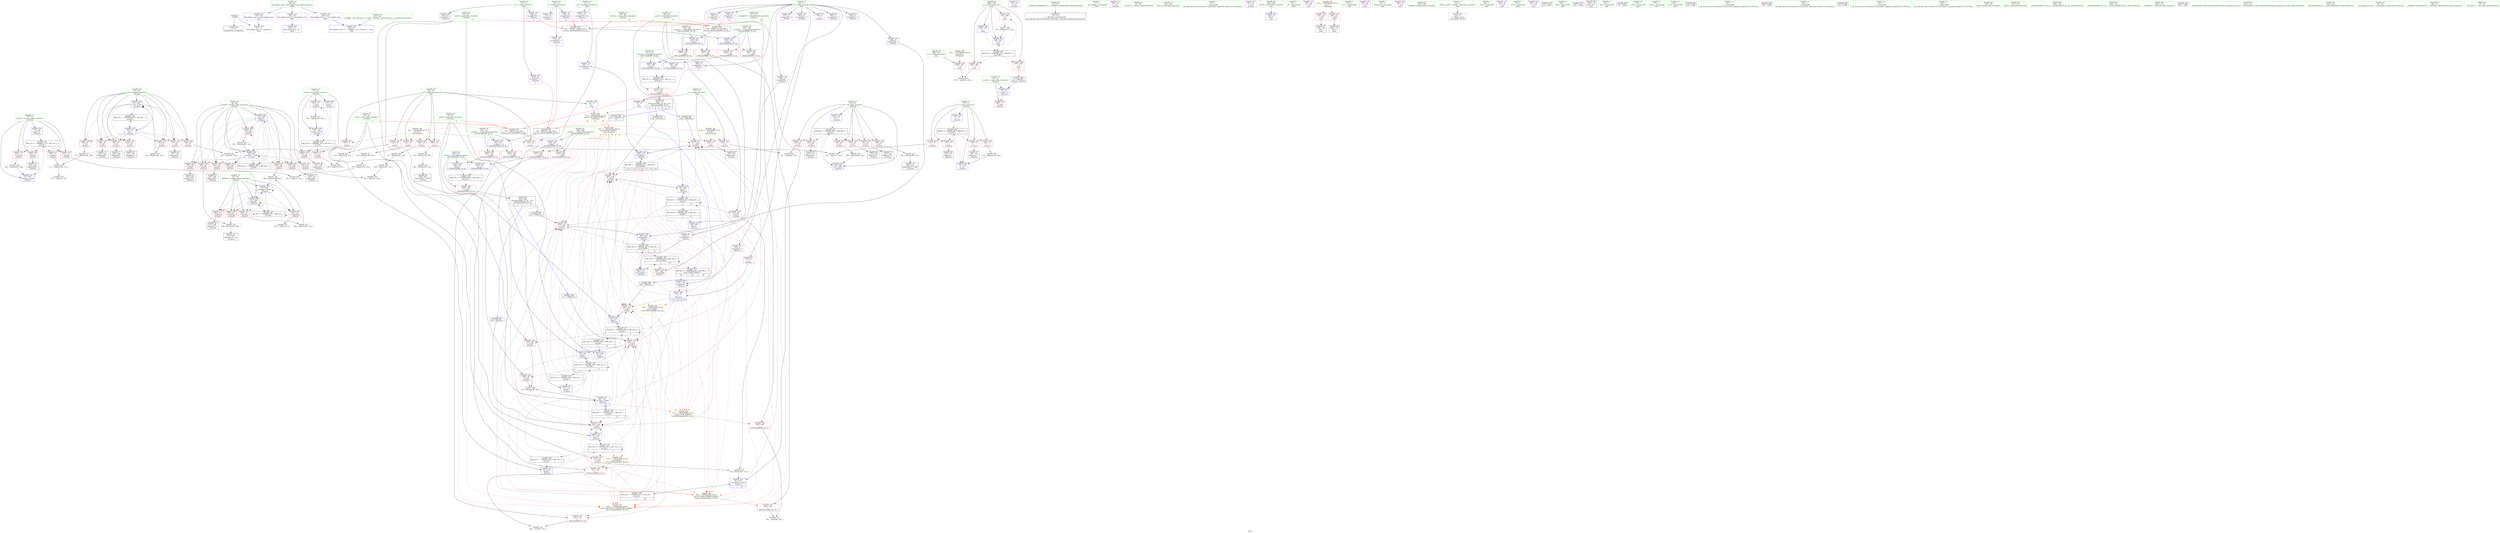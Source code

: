 digraph "SVFG" {
	label="SVFG";

	Node0x55db021cad20 [shape=record,color=grey,label="{NodeID: 0\nNullPtr}"];
	Node0x55db021cad20 -> Node0x55db021f1da0[style=solid];
	Node0x55db021cad20 -> Node0x55db021f41b0[style=solid];
	Node0x55db02216fc0 [shape=record,color=black,label="{NodeID: 360\nMR_8V_3 = PHI(MR_8V_4, MR_8V_2, )\npts\{74 \}\n}"];
	Node0x55db02216fc0 -> Node0x55db021f6770[style=dashed];
	Node0x55db02216fc0 -> Node0x55db021f6840[style=dashed];
	Node0x55db02216fc0 -> Node0x55db021f6910[style=dashed];
	Node0x55db02216fc0 -> Node0x55db021f69e0[style=dashed];
	Node0x55db02216fc0 -> Node0x55db021f4450[style=dashed];
	Node0x55db021f3a70 [shape=record,color=red,label="{NodeID: 194\n406\<--386\n\<--tc\nmain\n}"];
	Node0x55db021f3a70 -> Node0x55db02203a20[style=solid];
	Node0x55db021f0450 [shape=record,color=purple,label="{NodeID: 111\n101\<--23\n\<--.str\n_Z5solvei\n}"];
	Node0x55db021eeed0 [shape=record,color=green,label="{NodeID: 28\n54\<--60\n_ZNSt8ios_base4InitD1Ev\<--_ZNSt8ios_base4InitD1Ev_field_insensitive\n}"];
	Node0x55db021eeed0 -> Node0x55db021f1f70[style=solid];
	Node0x55db02201920 [shape=record,color=grey,label="{NodeID: 305\n303 = Binary(126, 302, )\n}"];
	Node0x55db02201920 -> Node0x55db02201c20[style=solid];
	Node0x55db021f5220 [shape=record,color=blue,label="{NodeID: 222\n91\<--214\nref.tmp39\<--sub40\n_Z5solvei\n|{|<s2>10}}"];
	Node0x55db021f5220 -> Node0x55db021f8b30[style=dashed];
	Node0x55db021f5220 -> Node0x55db02213390[style=dashed];
	Node0x55db021f5220:s2 -> Node0x55db021f98a0[style=dashed,color=red];
	Node0x55db021f6c50 [shape=record,color=red,label="{NodeID: 139\n143\<--75\n\<--mask\n_Z5solvei\n}"];
	Node0x55db021f6c50 -> Node0x55db02202520[style=solid];
	Node0x55db021f1760 [shape=record,color=green,label="{NodeID: 56\n355\<--356\n__b.addr\<--__b.addr_field_insensitive\n_ZSt3maxIiERKT_S2_S2_\n}"];
	Node0x55db021f1760 -> Node0x55db021f95c0[style=solid];
	Node0x55db021f1760 -> Node0x55db021f9690[style=solid];
	Node0x55db021f1760 -> Node0x55db021fddc0[style=solid];
	Node0x55db02204320 [shape=record,color=grey,label="{NodeID: 333\n166 = cmp(164, 165, )\n}"];
	Node0x55db021f8310 [shape=record,color=red,label="{NodeID: 167\n285\<--95\n\<--mask51\n_Z5solvei\n}"];
	Node0x55db021f8310 -> Node0x55db022035a0[style=solid];
	Node0x55db021f2f10 [shape=record,color=black,label="{NodeID: 84\n305\<--304\nidxprom95\<--sub94\n_Z5solvei\n}"];
	Node0x55db021ed0e0 [shape=record,color=green,label="{NodeID: 1\n7\<--1\n__dso_handle\<--dummyObj\nGlob }"];
	Node0x55db021f3b40 [shape=record,color=red,label="{NodeID: 195\n405\<--388\n\<--it\nmain\n}"];
	Node0x55db021f3b40 -> Node0x55db02203a20[style=solid];
	Node0x55db021f0520 [shape=record,color=purple,label="{NodeID: 112\n105\<--25\n\<--.str.1\n_Z5solvei\n}"];
	Node0x55db021eefd0 [shape=record,color=green,label="{NodeID: 29\n67\<--68\n_Z5solvei\<--_Z5solvei_field_insensitive\n}"];
	Node0x55db021f9cb0 [shape=record,color=yellow,style=double,label="{NodeID: 389\n2V_1 = ENCHI(MR_2V_0)\npts\{16 \}\nFun[_Z5solvei]}"];
	Node0x55db021f9cb0 -> Node0x55db021f5e80[style=dashed];
	Node0x55db021f9cb0 -> Node0x55db021f5f50[style=dashed];
	Node0x55db021f9cb0 -> Node0x55db021f6020[style=dashed];
	Node0x55db021f9cb0 -> Node0x55db021f60f0[style=dashed];
	Node0x55db021f9cb0 -> Node0x55db021f61c0[style=dashed];
	Node0x55db021f9cb0 -> Node0x55db021f6290[style=dashed];
	Node0x55db02201aa0 [shape=record,color=grey,label="{NodeID: 306\n210 = Binary(208, 209, )\n}"];
	Node0x55db02201aa0 -> Node0x55db021f5150[style=solid];
	Node0x55db021f52f0 [shape=record,color=blue,label="{NodeID: 223\n220\<--217\narrayidx43\<--\n_Z5solvei\n}"];
	Node0x55db021f52f0 -> Node0x55db02213890[style=dashed];
	Node0x55db021f6d20 [shape=record,color=red,label="{NodeID: 140\n151\<--77\n\<--mask13\n_Z5solvei\n}"];
	Node0x55db021f6d20 -> Node0x55db022044a0[style=solid];
	Node0x55db021f1830 [shape=record,color=green,label="{NodeID: 57\n381\<--382\nmain\<--main_field_insensitive\n}"];
	Node0x55db022044a0 [shape=record,color=grey,label="{NodeID: 334\n155 = cmp(151, 154, )\n}"];
	Node0x55db021f83e0 [shape=record,color=red,label="{NodeID: 168\n290\<--95\n\<--mask51\n_Z5solvei\n}"];
	Node0x55db021f83e0 -> Node0x55db02203720[style=solid];
	Node0x55db021f2fe0 [shape=record,color=black,label="{NodeID: 85\n323\<--346\n_ZSt3minIiERKT_S2_S2__ret\<--\n_ZSt3minIiERKT_S2_S2_\n|{<s0>6|<s1>7|<s2>12}}"];
	Node0x55db021f2fe0:s0 -> Node0x55db0223faf0[style=solid,color=blue];
	Node0x55db021f2fe0:s1 -> Node0x55db0223fcc0[style=solid,color=blue];
	Node0x55db021f2fe0:s2 -> Node0x55db02240080[style=solid,color=blue];
	Node0x55db021ed170 [shape=record,color=green,label="{NodeID: 2\n15\<--1\n\<--dummyObj\nCan only get source location for instruction, argument, global var or function.}"];
	Node0x55db021f3c10 [shape=record,color=red,label="{NodeID: 196\n409\<--388\n\<--it\nmain\n|{<s0>18}}"];
	Node0x55db021f3c10:s0 -> Node0x55db02240bf0[style=solid,color=red];
	Node0x55db021f05f0 [shape=record,color=purple,label="{NodeID: 113\n121\<--25\n\<--.str.1\n_Z5solvei\n}"];
	Node0x55db021ef0d0 [shape=record,color=green,label="{NodeID: 30\n71\<--72\ntc.addr\<--tc.addr_field_insensitive\n_Z5solvei\n}"];
	Node0x55db021ef0d0 -> Node0x55db021f66a0[style=solid];
	Node0x55db021ef0d0 -> Node0x55db021f42b0[style=solid];
	Node0x55db021f9dc0 [shape=record,color=yellow,style=double,label="{NodeID: 390\n4V_1 = ENCHI(MR_4V_0)\npts\{18 \}\nFun[_Z5solvei]}"];
	Node0x55db021f9dc0 -> Node0x55db021f6360[style=dashed];
	Node0x55db021f9dc0 -> Node0x55db021f6430[style=dashed];
	Node0x55db02201c20 [shape=record,color=grey,label="{NodeID: 307\n304 = Binary(303, 126, )\n}"];
	Node0x55db02201c20 -> Node0x55db021f2f10[style=solid];
	Node0x55db021f53c0 [shape=record,color=blue,label="{NodeID: 224\n77\<--224\nmask13\<--inc45\n_Z5solvei\n}"];
	Node0x55db021f53c0 -> Node0x55db02210c90[style=dashed];
	Node0x55db021f6df0 [shape=record,color=red,label="{NodeID: 141\n168\<--77\n\<--mask13\n_Z5solvei\n}"];
	Node0x55db021f6df0 -> Node0x55db022032a0[style=solid];
	Node0x55db021f1930 [shape=record,color=green,label="{NodeID: 58\n384\<--385\nretval\<--retval_field_insensitive\nmain\n}"];
	Node0x55db021f1930 -> Node0x55db021fe030[style=solid];
	Node0x55db02204620 [shape=record,color=grey,label="{NodeID: 335\n231 = cmp(229, 230, )\n}"];
	Node0x55db021f84b0 [shape=record,color=red,label="{NodeID: 169\n251\<--97\n\<--subMask\n_Z5solvei\n}"];
	Node0x55db021f84b0 -> Node0x55db02204020[style=solid];
	Node0x55db021f30b0 [shape=record,color=black,label="{NodeID: 86\n348\<--371\n_ZSt3maxIiERKT_S2_S2__ret\<--\n_ZSt3maxIiERKT_S2_S2_\n|{<s0>8|<s1>9|<s2>10|<s3>11}}"];
	Node0x55db021f30b0:s0 -> Node0x55db0223fe00[style=solid,color=blue];
	Node0x55db021f30b0:s1 -> Node0x55db0223f590[style=solid,color=blue];
	Node0x55db021f30b0:s2 -> Node0x55db0223f780[style=solid,color=blue];
	Node0x55db021f30b0:s3 -> Node0x55db0223ff40[style=solid,color=blue];
	Node0x55db021ed200 [shape=record,color=green,label="{NodeID: 3\n23\<--1\n.str\<--dummyObj\nGlob }"];
	Node0x55db021f3ce0 [shape=record,color=red,label="{NodeID: 197\n412\<--388\n\<--it\nmain\n}"];
	Node0x55db021f3ce0 -> Node0x55db02201da0[style=solid];
	Node0x55db021f06c0 [shape=record,color=purple,label="{NodeID: 114\n392\<--28\n\<--.str.2\nmain\n}"];
	Node0x55db021ef1a0 [shape=record,color=green,label="{NodeID: 31\n73\<--74\ni\<--i_field_insensitive\n_Z5solvei\n}"];
	Node0x55db021ef1a0 -> Node0x55db021f6770[style=solid];
	Node0x55db021ef1a0 -> Node0x55db021f6840[style=solid];
	Node0x55db021ef1a0 -> Node0x55db021f6910[style=solid];
	Node0x55db021ef1a0 -> Node0x55db021f69e0[style=solid];
	Node0x55db021ef1a0 -> Node0x55db021f4380[style=solid];
	Node0x55db021ef1a0 -> Node0x55db021f4450[style=solid];
	Node0x55db02201da0 [shape=record,color=grey,label="{NodeID: 308\n413 = Binary(412, 126, )\n}"];
	Node0x55db02201da0 -> Node0x55db021fe1d0[style=solid];
	Node0x55db021f5490 [shape=record,color=blue,label="{NodeID: 225\n93\<--126\ni47\<--\n_Z5solvei\n}"];
	Node0x55db021f5490 -> Node0x55db022188c0[style=dashed];
	Node0x55db021f6ec0 [shape=record,color=red,label="{NodeID: 142\n218\<--77\n\<--mask13\n_Z5solvei\n}"];
	Node0x55db021f6ec0 -> Node0x55db021f2620[style=solid];
	Node0x55db021f1a00 [shape=record,color=green,label="{NodeID: 59\n386\<--387\ntc\<--tc_field_insensitive\nmain\n}"];
	Node0x55db021f1a00 -> Node0x55db021f3a70[style=solid];
	Node0x55db022047a0 [shape=record,color=grey,label="{NodeID: 336\n134 = cmp(131, 133, )\n}"];
	Node0x55db021f8580 [shape=record,color=red,label="{NodeID: 170\n265\<--97\n\<--subMask\n_Z5solvei\n}"];
	Node0x55db021f8580 -> Node0x55db02202ca0[style=solid];
	Node0x55db021f3180 [shape=record,color=black,label="{NodeID: 87\n394\<--391\ncall\<--\nmain\n}"];
	Node0x55db021ed290 [shape=record,color=green,label="{NodeID: 4\n25\<--1\n.str.1\<--dummyObj\nGlob }"];
	Node0x55db021f3db0 [shape=record,color=blue,label="{NodeID: 198\n14\<--15\nn\<--\nGlob }"];
	Node0x55db021f3db0 -> Node0x55db0221c090[style=dashed];
	Node0x55db021f58f0 [shape=record,color=purple,label="{NodeID: 115\n393\<--30\n\<--.str.3\nmain\n}"];
	Node0x55db021ef270 [shape=record,color=green,label="{NodeID: 32\n75\<--76\nmask\<--mask_field_insensitive\n_Z5solvei\n}"];
	Node0x55db021ef270 -> Node0x55db021f6ab0[style=solid];
	Node0x55db021ef270 -> Node0x55db021f6b80[style=solid];
	Node0x55db021ef270 -> Node0x55db021f6c50[style=solid];
	Node0x55db021ef270 -> Node0x55db021f4520[style=solid];
	Node0x55db021ef270 -> Node0x55db021f46c0[style=solid];
	Node0x55db02201f20 [shape=record,color=grey,label="{NodeID: 309\n237 = Binary(126, 236, )\n}"];
	Node0x55db02201f20 -> Node0x55db022020a0[style=solid];
	Node0x55db021f5560 [shape=record,color=blue,label="{NodeID: 226\n95\<--126\nmask51\<--\n_Z5solvei\n}"];
	Node0x55db021f5560 -> Node0x55db021f7e30[style=dashed];
	Node0x55db021f5560 -> Node0x55db021f7f00[style=dashed];
	Node0x55db021f5560 -> Node0x55db021f7fd0[style=dashed];
	Node0x55db021f5560 -> Node0x55db021f80a0[style=dashed];
	Node0x55db021f5560 -> Node0x55db021f8170[style=dashed];
	Node0x55db021f5560 -> Node0x55db021f8240[style=dashed];
	Node0x55db021f5560 -> Node0x55db021f8310[style=dashed];
	Node0x55db021f5560 -> Node0x55db021f83e0[style=dashed];
	Node0x55db021f5560 -> Node0x55db021fd810[style=dashed];
	Node0x55db021f5560 -> Node0x55db02218dc0[style=dashed];
	Node0x55db021f6f90 [shape=record,color=red,label="{NodeID: 143\n223\<--77\n\<--mask13\n_Z5solvei\n}"];
	Node0x55db021f6f90 -> Node0x55db02202fa0[style=solid];
	Node0x55db021f1ad0 [shape=record,color=green,label="{NodeID: 60\n388\<--389\nit\<--it_field_insensitive\nmain\n}"];
	Node0x55db021f1ad0 -> Node0x55db021f3b40[style=solid];
	Node0x55db021f1ad0 -> Node0x55db021f3c10[style=solid];
	Node0x55db021f1ad0 -> Node0x55db021f3ce0[style=solid];
	Node0x55db021f1ad0 -> Node0x55db021fe100[style=solid];
	Node0x55db021f1ad0 -> Node0x55db021fe1d0[style=solid];
	Node0x55db02204920 [shape=record,color=grey,label="{NodeID: 337\n363 = cmp(360, 362, )\n}"];
	Node0x55db021f8650 [shape=record,color=red,label="{NodeID: 171\n269\<--97\n\<--subMask\n_Z5solvei\n}"];
	Node0x55db021f8650 -> Node0x55db021f2bd0[style=solid];
	Node0x55db021f3250 [shape=record,color=black,label="{NodeID: 88\n400\<--397\ncall1\<--\nmain\n}"];
	Node0x55db021edbd0 [shape=record,color=green,label="{NodeID: 5\n27\<--1\n_ZSt4cout\<--dummyObj\nGlob }"];
	Node0x55db022188c0 [shape=record,color=black,label="{NodeID: 365\nMR_28V_3 = PHI(MR_28V_4, MR_28V_2, )\npts\{94 \}\n}"];
	Node0x55db022188c0 -> Node0x55db021f7950[style=dashed];
	Node0x55db022188c0 -> Node0x55db021f7a20[style=dashed];
	Node0x55db022188c0 -> Node0x55db021f7af0[style=dashed];
	Node0x55db022188c0 -> Node0x55db021f7bc0[style=dashed];
	Node0x55db022188c0 -> Node0x55db021f7c90[style=dashed];
	Node0x55db022188c0 -> Node0x55db021f7d60[style=dashed];
	Node0x55db022188c0 -> Node0x55db021fd8e0[style=dashed];
	Node0x55db021f3eb0 [shape=record,color=blue,label="{NodeID: 199\n17\<--15\nk\<--\nGlob }"];
	Node0x55db021f3eb0 -> Node0x55db0221c090[style=dashed];
	Node0x55db021f5980 [shape=record,color=purple,label="{NodeID: 116\n398\<--33\n\<--.str.4\nmain\n}"];
	Node0x55db021ef340 [shape=record,color=green,label="{NodeID: 33\n77\<--78\nmask13\<--mask13_field_insensitive\n_Z5solvei\n}"];
	Node0x55db021ef340 -> Node0x55db021f6d20[style=solid];
	Node0x55db021ef340 -> Node0x55db021f6df0[style=solid];
	Node0x55db021ef340 -> Node0x55db021f6ec0[style=solid];
	Node0x55db021ef340 -> Node0x55db021f6f90[style=solid];
	Node0x55db021ef340 -> Node0x55db021f4860[style=solid];
	Node0x55db021ef340 -> Node0x55db021f53c0[style=solid];
	Node0x55db022020a0 [shape=record,color=grey,label="{NodeID: 310\n238 = Binary(237, 126, )\n}"];
	Node0x55db022020a0 -> Node0x55db02203d20[style=solid];
	Node0x55db021f5630 [shape=record,color=blue,label="{NodeID: 227\n246\<--141\narrayidx60\<--\n_Z5solvei\n}"];
	Node0x55db021f5630 -> Node0x55db02210290[style=dashed];
	Node0x55db021f7060 [shape=record,color=red,label="{NodeID: 144\n209\<--79\n\<--minX\n_Z5solvei\n}"];
	Node0x55db021f7060 -> Node0x55db02201aa0[style=solid];
	Node0x55db021f1ba0 [shape=record,color=green,label="{NodeID: 61\n395\<--396\nfreopen\<--freopen_field_insensitive\n}"];
	Node0x55db021f8720 [shape=record,color=red,label="{NodeID: 172\n283\<--97\n\<--subMask\n_Z5solvei\n}"];
	Node0x55db021f8720 -> Node0x55db02203120[style=solid];
	Node0x55db021f3320 [shape=record,color=purple,label="{NodeID: 89\n51\<--4\n\<--_ZStL8__ioinit\n__cxx_global_var_init\n}"];
	Node0x55db021edc60 [shape=record,color=green,label="{NodeID: 6\n28\<--1\n.str.2\<--dummyObj\nGlob }"];
	Node0x55db02218dc0 [shape=record,color=black,label="{NodeID: 366\nMR_30V_2 = PHI(MR_30V_4, MR_30V_1, )\npts\{96 \}\n}"];
	Node0x55db02218dc0 -> Node0x55db021f5560[style=dashed];
	Node0x55db021f3fb0 [shape=record,color=blue,label="{NodeID: 200\n425\<--41\nllvm.global_ctors_0\<--\nGlob }"];
	Node0x55db021f5a10 [shape=record,color=purple,label="{NodeID: 117\n399\<--35\n\<--.str.5\nmain\n}"];
	Node0x55db021ef410 [shape=record,color=green,label="{NodeID: 34\n79\<--80\nminX\<--minX_field_insensitive\n_Z5solvei\n|{|<s3>6}}"];
	Node0x55db021ef410 -> Node0x55db021f7060[style=solid];
	Node0x55db021ef410 -> Node0x55db021f4930[style=solid];
	Node0x55db021ef410 -> Node0x55db021f4d40[style=solid];
	Node0x55db021ef410:s3 -> Node0x55db02240290[style=solid,color=red];
	Node0x55db02202220 [shape=record,color=grey,label="{NodeID: 311\n153 = Binary(126, 152, )\n}"];
	Node0x55db02202220 -> Node0x55db02203420[style=solid];
	Node0x55db021f5700 [shape=record,color=blue,label="{NodeID: 228\n97\<--248\nsubMask\<--\n_Z5solvei\n}"];
	Node0x55db021f5700 -> Node0x55db021f84b0[style=dashed];
	Node0x55db021f5700 -> Node0x55db021f8580[style=dashed];
	Node0x55db021f5700 -> Node0x55db021f8650[style=dashed];
	Node0x55db021f5700 -> Node0x55db021f8720[style=dashed];
	Node0x55db021f5700 -> Node0x55db021f5700[style=dashed];
	Node0x55db021f5700 -> Node0x55db021fd780[style=dashed];
	Node0x55db021f5700 -> Node0x55db022192c0[style=dashed];
	Node0x55db021f7130 [shape=record,color=red,label="{NodeID: 145\n213\<--81\n\<--minY\n_Z5solvei\n}"];
	Node0x55db021f7130 -> Node0x55db02202e20[style=solid];
	Node0x55db021f1ca0 [shape=record,color=green,label="{NodeID: 62\n42\<--421\n_GLOBAL__sub_I_Nerevar_1_1.cpp\<--_GLOBAL__sub_I_Nerevar_1_1.cpp_field_insensitive\n}"];
	Node0x55db021f1ca0 -> Node0x55db021f40b0[style=solid];
	Node0x55db02210290 [shape=record,color=black,label="{NodeID: 339\nMR_34V_8 = PHI(MR_34V_9, MR_34V_7, )\npts\{110000 \}\n|{|<s4>11|<s5>12}}"];
	Node0x55db02210290 -> Node0x55db021f8c00[style=dashed];
	Node0x55db02210290 -> Node0x55db021f5630[style=dashed];
	Node0x55db02210290 -> Node0x55db021f57d0[style=dashed];
	Node0x55db02210290 -> Node0x55db022197c0[style=dashed];
	Node0x55db02210290:s4 -> Node0x55db021f9760[style=dashed,color=red];
	Node0x55db02210290:s5 -> Node0x55db0221abc0[style=dashed,color=red];
	Node0x55db021f87f0 [shape=record,color=red,label="{NodeID: 173\n180\<--177\n\<--call25\n_Z5solvei\n}"];
	Node0x55db021f87f0 -> Node0x55db021f4d40[style=solid];
	Node0x55db021f33f0 [shape=record,color=purple,label="{NodeID: 90\n138\<--8\n\<--d\n_Z5solvei\n}"];
	Node0x55db021edcf0 [shape=record,color=green,label="{NodeID: 7\n30\<--1\n.str.3\<--dummyObj\nGlob }"];
	Node0x55db022192c0 [shape=record,color=black,label="{NodeID: 367\nMR_32V_2 = PHI(MR_32V_3, MR_32V_1, )\npts\{98 \}\n}"];
	Node0x55db022192c0 -> Node0x55db021f5700[style=dashed];
	Node0x55db022192c0 -> Node0x55db022192c0[style=dashed];
	Node0x55db021f40b0 [shape=record,color=blue,label="{NodeID: 201\n426\<--42\nllvm.global_ctors_1\<--_GLOBAL__sub_I_Nerevar_1_1.cpp\nGlob }"];
	Node0x55db021f5ae0 [shape=record,color=purple,label="{NodeID: 118\n401\<--38\n\<--.str.6\nmain\n}"];
	Node0x55db021ef4e0 [shape=record,color=green,label="{NodeID: 35\n81\<--82\nminY\<--minY_field_insensitive\n_Z5solvei\n|{|<s3>7}}"];
	Node0x55db021ef4e0 -> Node0x55db021f7130[style=solid];
	Node0x55db021ef4e0 -> Node0x55db021f4a00[style=solid];
	Node0x55db021ef4e0 -> Node0x55db021f4e10[style=solid];
	Node0x55db021ef4e0:s3 -> Node0x55db02240290[style=solid,color=red];
	Node0x55db01e39de0 [shape=record,color=black,label="{NodeID: 478\n102 = PHI()\n}"];
	Node0x55db022023a0 [shape=record,color=grey,label="{NodeID: 312\n205 = Binary(204, 126, )\n}"];
	Node0x55db022023a0 -> Node0x55db021f5080[style=solid];
	Node0x55db021f57d0 [shape=record,color=blue,label="{NodeID: 229\n280\<--274\narrayidx80\<--\n_Z5solvei\n}"];
	Node0x55db021f57d0 -> Node0x55db02210290[style=dashed];
	Node0x55db021f7200 [shape=record,color=red,label="{NodeID: 146\n208\<--83\n\<--maxX\n_Z5solvei\n}"];
	Node0x55db021f7200 -> Node0x55db02201aa0[style=solid];
	Node0x55db021f1da0 [shape=record,color=black,label="{NodeID: 63\n2\<--3\ndummyVal\<--dummyVal\n}"];
	Node0x55db02210790 [shape=record,color=black,label="{NodeID: 340\nMR_40V_3 = PHI(MR_40V_4, MR_40V_2, )\npts\{327 \}\n}"];
	Node0x55db02210790 -> Node0x55db021f8da0[style=dashed];
	Node0x55db021f88c0 [shape=record,color=red,label="{NodeID: 174\n186\<--185\n\<--call28\n_Z5solvei\n}"];
	Node0x55db021f88c0 -> Node0x55db021f4e10[style=solid];
	Node0x55db021f34c0 [shape=record,color=purple,label="{NodeID: 91\n139\<--8\narrayidx9\<--d\n_Z5solvei\n}"];
	Node0x55db021f34c0 -> Node0x55db021f45f0[style=solid];
	Node0x55db021edd80 [shape=record,color=green,label="{NodeID: 8\n32\<--1\nstdin\<--dummyObj\nGlob }"];
	Node0x55db022197c0 [shape=record,color=black,label="{NodeID: 368\nMR_34V_5 = PHI(MR_34V_6, MR_34V_4, )\npts\{110000 \}\n|{|<s3>18}}"];
	Node0x55db022197c0 -> Node0x55db021f8cd0[style=dashed];
	Node0x55db022197c0 -> Node0x55db021f5630[style=dashed];
	Node0x55db022197c0 -> Node0x55db022197c0[style=dashed];
	Node0x55db022197c0:s3 -> Node0x55db02215190[style=dashed,color=blue];
	Node0x55db021f41b0 [shape=record,color=blue, style = dotted,label="{NodeID: 202\n427\<--3\nllvm.global_ctors_2\<--dummyVal\nGlob }"];
	Node0x55db021f5bb0 [shape=record,color=purple,label="{NodeID: 119\n425\<--40\nllvm.global_ctors_0\<--llvm.global_ctors\nGlob }"];
	Node0x55db021f5bb0 -> Node0x55db021f3fb0[style=solid];
	Node0x55db021ef5b0 [shape=record,color=green,label="{NodeID: 36\n83\<--84\nmaxX\<--maxX_field_insensitive\n_Z5solvei\n|{|<s3>8}}"];
	Node0x55db021ef5b0 -> Node0x55db021f7200[style=solid];
	Node0x55db021ef5b0 -> Node0x55db021f4ad0[style=solid];
	Node0x55db021ef5b0 -> Node0x55db021f4ee0[style=solid];
	Node0x55db021ef5b0:s3 -> Node0x55db02240760[style=solid,color=red];
	Node0x55db0223f390 [shape=record,color=black,label="{NodeID: 479\n106 = PHI()\n}"];
	Node0x55db02202520 [shape=record,color=grey,label="{NodeID: 313\n144 = Binary(143, 126, )\n}"];
	Node0x55db02202520 -> Node0x55db021f46c0[style=solid];
	Node0x55db021fd780 [shape=record,color=blue,label="{NodeID: 230\n97\<--286\nsubMask\<--and83\n_Z5solvei\n}"];
	Node0x55db021fd780 -> Node0x55db021f84b0[style=dashed];
	Node0x55db021fd780 -> Node0x55db021f8580[style=dashed];
	Node0x55db021fd780 -> Node0x55db021f8650[style=dashed];
	Node0x55db021fd780 -> Node0x55db021f8720[style=dashed];
	Node0x55db021fd780 -> Node0x55db021f5700[style=dashed];
	Node0x55db021fd780 -> Node0x55db021fd780[style=dashed];
	Node0x55db021fd780 -> Node0x55db022192c0[style=dashed];
	Node0x55db021f72d0 [shape=record,color=red,label="{NodeID: 147\n212\<--85\n\<--maxY\n_Z5solvei\n}"];
	Node0x55db021f72d0 -> Node0x55db02202e20[style=solid];
	Node0x55db021f1ea0 [shape=record,color=black,label="{NodeID: 64\n383\<--15\nmain_ret\<--\nmain\n}"];
	Node0x55db02210c90 [shape=record,color=black,label="{NodeID: 341\nMR_12V_3 = PHI(MR_12V_4, MR_12V_2, )\npts\{78 \}\n}"];
	Node0x55db02210c90 -> Node0x55db021f6d20[style=dashed];
	Node0x55db02210c90 -> Node0x55db021f6df0[style=dashed];
	Node0x55db02210c90 -> Node0x55db021f6ec0[style=dashed];
	Node0x55db02210c90 -> Node0x55db021f6f90[style=dashed];
	Node0x55db02210c90 -> Node0x55db021f53c0[style=dashed];
	Node0x55db021f8990 [shape=record,color=red,label="{NodeID: 175\n194\<--191\n\<--call31\n_Z5solvei\n}"];
	Node0x55db021f8990 -> Node0x55db021f4ee0[style=solid];
	Node0x55db021f3590 [shape=record,color=purple,label="{NodeID: 92\n147\<--8\n\<--d\n_Z5solvei\n}"];
	Node0x55db021f3590 -> Node0x55db021f4790[style=solid];
	Node0x55db021ede10 [shape=record,color=green,label="{NodeID: 9\n33\<--1\n.str.4\<--dummyObj\nGlob }"];
	Node0x55db02219cc0 [shape=record,color=black,label="{NodeID: 369\nMR_51V_3 = PHI(MR_51V_4, MR_51V_2, )\npts\{352 \}\n}"];
	Node0x55db02219cc0 -> Node0x55db021f9350[style=dashed];
	Node0x55db021f42b0 [shape=record,color=blue,label="{NodeID: 203\n71\<--70\ntc.addr\<--tc\n_Z5solvei\n}"];
	Node0x55db021f42b0 -> Node0x55db021f66a0[style=dashed];
	Node0x55db021f5c80 [shape=record,color=purple,label="{NodeID: 120\n426\<--40\nllvm.global_ctors_1\<--llvm.global_ctors\nGlob }"];
	Node0x55db021f5c80 -> Node0x55db021f40b0[style=solid];
	Node0x55db021ef680 [shape=record,color=green,label="{NodeID: 37\n85\<--86\nmaxY\<--maxY_field_insensitive\n_Z5solvei\n|{|<s3>9}}"];
	Node0x55db021ef680 -> Node0x55db021f72d0[style=solid];
	Node0x55db021ef680 -> Node0x55db021f4ba0[style=solid];
	Node0x55db021ef680 -> Node0x55db021f4fb0[style=solid];
	Node0x55db021ef680:s3 -> Node0x55db02240760[style=solid,color=red];
	Node0x55db0223f490 [shape=record,color=black,label="{NodeID: 480\n52 = PHI()\n}"];
	Node0x55db022026a0 [shape=record,color=grey,label="{NodeID: 314\n133 = Binary(126, 132, )\n}"];
	Node0x55db022026a0 -> Node0x55db022047a0[style=solid];
	Node0x55db021fd810 [shape=record,color=blue,label="{NodeID: 231\n95\<--291\nmask51\<--inc86\n_Z5solvei\n}"];
	Node0x55db021fd810 -> Node0x55db021f7e30[style=dashed];
	Node0x55db021fd810 -> Node0x55db021f7f00[style=dashed];
	Node0x55db021fd810 -> Node0x55db021f7fd0[style=dashed];
	Node0x55db021fd810 -> Node0x55db021f80a0[style=dashed];
	Node0x55db021fd810 -> Node0x55db021f8170[style=dashed];
	Node0x55db021fd810 -> Node0x55db021f8240[style=dashed];
	Node0x55db021fd810 -> Node0x55db021f8310[style=dashed];
	Node0x55db021fd810 -> Node0x55db021f83e0[style=dashed];
	Node0x55db021fd810 -> Node0x55db021fd810[style=dashed];
	Node0x55db021fd810 -> Node0x55db02218dc0[style=dashed];
	Node0x55db021f73a0 [shape=record,color=red,label="{NodeID: 148\n164\<--87\n\<--i18\n_Z5solvei\n}"];
	Node0x55db021f73a0 -> Node0x55db02204320[style=solid];
	Node0x55db021f1f70 [shape=record,color=black,label="{NodeID: 65\n53\<--54\n\<--_ZNSt8ios_base4InitD1Ev\nCan only get source location for instruction, argument, global var or function.}"];
	Node0x55db02211190 [shape=record,color=black,label="{NodeID: 342\nMR_14V_2 = PHI(MR_14V_4, MR_14V_1, )\npts\{80 \}\n}"];
	Node0x55db02211190 -> Node0x55db021f8c00[style=dashed];
	Node0x55db02211190 -> Node0x55db021f4930[style=dashed];
	Node0x55db021f8a60 [shape=record,color=red,label="{NodeID: 176\n200\<--199\n\<--call34\n_Z5solvei\n}"];
	Node0x55db021f8a60 -> Node0x55db021f4fb0[style=solid];
	Node0x55db021f3660 [shape=record,color=purple,label="{NodeID: 93\n243\<--8\narrayidx58\<--d\n_Z5solvei\n}"];
	Node0x55db021edea0 [shape=record,color=green,label="{NodeID: 10\n35\<--1\n.str.5\<--dummyObj\nGlob }"];
	Node0x55db0221a1c0 [shape=record,color=black,label="{NodeID: 370\nMR_10V_3 = PHI(MR_10V_4, MR_10V_2, )\npts\{76 \}\n}"];
	Node0x55db0221a1c0 -> Node0x55db021f6ab0[style=dashed];
	Node0x55db0221a1c0 -> Node0x55db021f6b80[style=dashed];
	Node0x55db0221a1c0 -> Node0x55db021f6c50[style=dashed];
	Node0x55db0221a1c0 -> Node0x55db021f46c0[style=dashed];
	Node0x55db021f4380 [shape=record,color=blue,label="{NodeID: 204\n73\<--15\ni\<--\n_Z5solvei\n}"];
	Node0x55db021f4380 -> Node0x55db02216fc0[style=dashed];
	Node0x55db021f5d80 [shape=record,color=purple,label="{NodeID: 121\n427\<--40\nllvm.global_ctors_2\<--llvm.global_ctors\nGlob }"];
	Node0x55db021f5d80 -> Node0x55db021f41b0[style=solid];
	Node0x55db021ef750 [shape=record,color=green,label="{NodeID: 38\n87\<--88\ni18\<--i18_field_insensitive\n_Z5solvei\n}"];
	Node0x55db021ef750 -> Node0x55db021f73a0[style=solid];
	Node0x55db021ef750 -> Node0x55db021f7470[style=solid];
	Node0x55db021ef750 -> Node0x55db021f7540[style=solid];
	Node0x55db021ef750 -> Node0x55db021f7610[style=solid];
	Node0x55db021ef750 -> Node0x55db021f76e0[style=solid];
	Node0x55db021ef750 -> Node0x55db021f77b0[style=solid];
	Node0x55db021ef750 -> Node0x55db021f7880[style=solid];
	Node0x55db021ef750 -> Node0x55db021f4c70[style=solid];
	Node0x55db021ef750 -> Node0x55db021f5080[style=solid];
	Node0x55db0223f590 [shape=record,color=black,label="{NodeID: 481\n199 = PHI(348, )\n}"];
	Node0x55db0223f590 -> Node0x55db021f8a60[style=solid];
	Node0x55db02202820 [shape=record,color=grey,label="{NodeID: 315\n261 = Binary(260, 126, )\n}"];
	Node0x55db02202820 -> Node0x55db021f2a30[style=solid];
	Node0x55db021fd8e0 [shape=record,color=blue,label="{NodeID: 232\n93\<--296\ni47\<--inc89\n_Z5solvei\n}"];
	Node0x55db021fd8e0 -> Node0x55db022188c0[style=dashed];
	Node0x55db021f7470 [shape=record,color=red,label="{NodeID: 149\n169\<--87\n\<--i18\n_Z5solvei\n}"];
	Node0x55db021f7470 -> Node0x55db02202b20[style=solid];
	Node0x55db021f2070 [shape=record,color=black,label="{NodeID: 66\n116\<--115\nidxprom\<--\n_Z5solvei\n}"];
	Node0x55db02211690 [shape=record,color=black,label="{NodeID: 343\nMR_16V_2 = PHI(MR_16V_4, MR_16V_1, )\npts\{82 \}\n}"];
	Node0x55db02211690 -> Node0x55db021f8c00[style=dashed];
	Node0x55db02211690 -> Node0x55db021f4a00[style=dashed];
	Node0x55db021f8b30 [shape=record,color=red,label="{NodeID: 177\n217\<--216\n\<--call41\n_Z5solvei\n}"];
	Node0x55db021f8b30 -> Node0x55db021f52f0[style=solid];
	Node0x55db021f3730 [shape=record,color=purple,label="{NodeID: 94\n246\<--8\narrayidx60\<--d\n_Z5solvei\n}"];
	Node0x55db021f3730 -> Node0x55db021f5630[style=solid];
	Node0x55db021edf30 [shape=record,color=green,label="{NodeID: 11\n37\<--1\nstdout\<--dummyObj\nGlob }"];
	Node0x55db021f4450 [shape=record,color=blue,label="{NodeID: 205\n73\<--125\ni\<--inc\n_Z5solvei\n}"];
	Node0x55db021f4450 -> Node0x55db02216fc0[style=dashed];
	Node0x55db021f5e80 [shape=record,color=red,label="{NodeID: 122\n112\<--14\n\<--n\n_Z5solvei\n}"];
	Node0x55db021f5e80 -> Node0x55db02203ba0[style=solid];
	Node0x55db021ef820 [shape=record,color=green,label="{NodeID: 39\n89\<--90\nref.tmp\<--ref.tmp_field_insensitive\n_Z5solvei\n|{|<s1>10}}"];
	Node0x55db021ef820 -> Node0x55db021f5150[style=solid];
	Node0x55db021ef820:s1 -> Node0x55db02240760[style=solid,color=red];
	Node0x55db0223f780 [shape=record,color=black,label="{NodeID: 482\n216 = PHI(348, )\n}"];
	Node0x55db0223f780 -> Node0x55db021f8b30[style=solid];
	Node0x55db022029a0 [shape=record,color=grey,label="{NodeID: 316\n125 = Binary(124, 126, )\n}"];
	Node0x55db022029a0 -> Node0x55db021f4450[style=solid];
	Node0x55db021fd9b0 [shape=record,color=blue,label="{NodeID: 233\n328\<--324\n__a.addr\<--__a\n_ZSt3minIiERKT_S2_S2_\n}"];
	Node0x55db021fd9b0 -> Node0x55db021f8e70[style=dashed];
	Node0x55db021fd9b0 -> Node0x55db021f8f40[style=dashed];
	Node0x55db021f7540 [shape=record,color=red,label="{NodeID: 150\n174\<--87\n\<--i18\n_Z5solvei\n}"];
	Node0x55db021f7540 -> Node0x55db021f22e0[style=solid];
	Node0x55db021f2140 [shape=record,color=black,label="{NodeID: 67\n119\<--118\nidxprom2\<--\n_Z5solvei\n}"];
	Node0x55db02211b90 [shape=record,color=black,label="{NodeID: 344\nMR_18V_2 = PHI(MR_18V_4, MR_18V_1, )\npts\{84 \}\n|{|<s2>12}}"];
	Node0x55db02211b90 -> Node0x55db021f8c00[style=dashed];
	Node0x55db02211b90 -> Node0x55db021f4ad0[style=dashed];
	Node0x55db02211b90:s2 -> Node0x55db0221b7c0[style=dashed,color=red];
	Node0x55db021f8c00 [shape=record,color=red,label="{NodeID: 178\n274\<--273\n\<--call76\n_Z5solvei\n}"];
	Node0x55db021f8c00 -> Node0x55db021f57d0[style=solid];
	Node0x55db021f3800 [shape=record,color=purple,label="{NodeID: 95\n256\<--8\narrayidx65\<--d\n_Z5solvei\n}"];
	Node0x55db021edfc0 [shape=record,color=green,label="{NodeID: 12\n38\<--1\n.str.6\<--dummyObj\nGlob }"];
	Node0x55db0221abc0 [shape=record,color=yellow,style=double,label="{NodeID: 372\n34V_1 = ENCHI(MR_34V_0)\npts\{110000 \}\nFun[_ZSt3minIiERKT_S2_S2_]}"];
	Node0x55db0221abc0 -> Node0x55db021f91b0[style=dashed];
	Node0x55db0221abc0 -> Node0x55db021f9280[style=dashed];
	Node0x55db021f4520 [shape=record,color=blue,label="{NodeID: 206\n75\<--15\nmask\<--\n_Z5solvei\n}"];
	Node0x55db021f4520 -> Node0x55db0221a1c0[style=dashed];
	Node0x55db021f5f50 [shape=record,color=red,label="{NodeID: 123\n132\<--14\n\<--n\n_Z5solvei\n}"];
	Node0x55db021f5f50 -> Node0x55db022026a0[style=solid];
	Node0x55db021ef8f0 [shape=record,color=green,label="{NodeID: 40\n91\<--92\nref.tmp39\<--ref.tmp39_field_insensitive\n_Z5solvei\n|{|<s1>10}}"];
	Node0x55db021ef8f0 -> Node0x55db021f5220[style=solid];
	Node0x55db021ef8f0:s1 -> Node0x55db022409f0[style=solid,color=red];
	Node0x55db0223f880 [shape=record,color=black,label="{NodeID: 483\n122 = PHI()\n}"];
	Node0x55db02202b20 [shape=record,color=grey,label="{NodeID: 317\n170 = Binary(126, 169, )\n}"];
	Node0x55db02202b20 -> Node0x55db022032a0[style=solid];
	Node0x55db021fda80 [shape=record,color=blue,label="{NodeID: 234\n330\<--325\n__b.addr\<--__b\n_ZSt3minIiERKT_S2_S2_\n}"];
	Node0x55db021fda80 -> Node0x55db021f9010[style=dashed];
	Node0x55db021fda80 -> Node0x55db021f90e0[style=dashed];
	Node0x55db021f7610 [shape=record,color=red,label="{NodeID: 151\n182\<--87\n\<--i18\n_Z5solvei\n}"];
	Node0x55db021f7610 -> Node0x55db021f23b0[style=solid];
	Node0x55db021f2210 [shape=record,color=black,label="{NodeID: 68\n137\<--136\nidxprom8\<--\n_Z5solvei\n}"];
	Node0x55db022128a0 [shape=record,color=black,label="{NodeID: 345\nMR_20V_2 = PHI(MR_20V_4, MR_20V_1, )\npts\{86 \}\n|{|<s2>12}}"];
	Node0x55db022128a0 -> Node0x55db021f8c00[style=dashed];
	Node0x55db022128a0 -> Node0x55db021f4ba0[style=dashed];
	Node0x55db022128a0:s2 -> Node0x55db0221b7c0[style=dashed,color=red];
	Node0x55db021f8cd0 [shape=record,color=red,label="{NodeID: 179\n307\<--306\n\<--arrayidx96\n_Z5solvei\n}"];
	Node0x55db021f0840 [shape=record,color=purple,label="{NodeID: 96\n259\<--8\narrayidx67\<--d\n_Z5solvei\n|{<s0>12}}"];
	Node0x55db021f0840:s0 -> Node0x55db02240290[style=solid,color=red];
	Node0x55db021ee050 [shape=record,color=green,label="{NodeID: 13\n41\<--1\n\<--dummyObj\nCan only get source location for instruction, argument, global var or function.}"];
	Node0x55db0221b6e0 [shape=record,color=yellow,style=double,label="{NodeID: 373\n47V_1 = ENCHI(MR_47V_0)\npts\{80 82 \}\nFun[_ZSt3minIiERKT_S2_S2_]}"];
	Node0x55db0221b6e0 -> Node0x55db021f9280[style=dashed];
	Node0x55db021f45f0 [shape=record,color=blue,label="{NodeID: 207\n139\<--141\narrayidx9\<--\n_Z5solvei\n}"];
	Node0x55db021f45f0 -> Node0x55db021f45f0[style=dashed];
	Node0x55db021f45f0 -> Node0x55db021f4790[style=dashed];
	Node0x55db021f6020 [shape=record,color=red,label="{NodeID: 124\n152\<--14\n\<--n\n_Z5solvei\n}"];
	Node0x55db021f6020 -> Node0x55db02202220[style=solid];
	Node0x55db021ef9c0 [shape=record,color=green,label="{NodeID: 41\n93\<--94\ni47\<--i47_field_insensitive\n_Z5solvei\n}"];
	Node0x55db021ef9c0 -> Node0x55db021f7950[style=solid];
	Node0x55db021ef9c0 -> Node0x55db021f7a20[style=solid];
	Node0x55db021ef9c0 -> Node0x55db021f7af0[style=solid];
	Node0x55db021ef9c0 -> Node0x55db021f7bc0[style=solid];
	Node0x55db021ef9c0 -> Node0x55db021f7c90[style=solid];
	Node0x55db021ef9c0 -> Node0x55db021f7d60[style=solid];
	Node0x55db021ef9c0 -> Node0x55db021f5490[style=solid];
	Node0x55db021ef9c0 -> Node0x55db021fd8e0[style=solid];
	Node0x55db0223f950 [shape=record,color=black,label="{NodeID: 484\n308 = PHI()\n}"];
	Node0x55db02202ca0 [shape=record,color=grey,label="{NodeID: 318\n266 = Binary(264, 265, )\n}"];
	Node0x55db02202ca0 -> Node0x55db021f2b00[style=solid];
	Node0x55db021fdb50 [shape=record,color=blue,label="{NodeID: 235\n326\<--340\nretval\<--\n_ZSt3minIiERKT_S2_S2_\n}"];
	Node0x55db021fdb50 -> Node0x55db02210790[style=dashed];
	Node0x55db021f76e0 [shape=record,color=red,label="{NodeID: 152\n188\<--87\n\<--i18\n_Z5solvei\n}"];
	Node0x55db021f76e0 -> Node0x55db021f2480[style=solid];
	Node0x55db021f22e0 [shape=record,color=black,label="{NodeID: 69\n175\<--174\nidxprom23\<--\n_Z5solvei\n}"];
	Node0x55db02212990 [shape=record,color=black,label="{NodeID: 346\nMR_22V_2 = PHI(MR_22V_4, MR_22V_1, )\npts\{88 \}\n}"];
	Node0x55db02212990 -> Node0x55db021f4c70[style=dashed];
	Node0x55db021f8da0 [shape=record,color=red,label="{NodeID: 180\n346\<--326\n\<--retval\n_ZSt3minIiERKT_S2_S2_\n}"];
	Node0x55db021f8da0 -> Node0x55db021f2fe0[style=solid];
	Node0x55db021f0910 [shape=record,color=purple,label="{NodeID: 97\n263\<--8\narrayidx70\<--d\n_Z5solvei\n}"];
	Node0x55db021ee110 [shape=record,color=green,label="{NodeID: 14\n126\<--1\n\<--dummyObj\nCan only get source location for instruction, argument, global var or function.}"];
	Node0x55db0221b7c0 [shape=record,color=yellow,style=double,label="{NodeID: 374\n49V_1 = ENCHI(MR_49V_0)\npts\{84 86 90 92 130000 200000 220000 \}\nFun[_ZSt3minIiERKT_S2_S2_]}"];
	Node0x55db0221b7c0 -> Node0x55db021f91b0[style=dashed];
	Node0x55db021f46c0 [shape=record,color=blue,label="{NodeID: 208\n75\<--144\nmask\<--inc11\n_Z5solvei\n}"];
	Node0x55db021f46c0 -> Node0x55db0221a1c0[style=dashed];
	Node0x55db021f60f0 [shape=record,color=red,label="{NodeID: 125\n165\<--14\n\<--n\n_Z5solvei\n}"];
	Node0x55db021f60f0 -> Node0x55db02204320[style=solid];
	Node0x55db021efa90 [shape=record,color=green,label="{NodeID: 42\n95\<--96\nmask51\<--mask51_field_insensitive\n_Z5solvei\n}"];
	Node0x55db021efa90 -> Node0x55db021f7e30[style=solid];
	Node0x55db021efa90 -> Node0x55db021f7f00[style=solid];
	Node0x55db021efa90 -> Node0x55db021f7fd0[style=solid];
	Node0x55db021efa90 -> Node0x55db021f80a0[style=solid];
	Node0x55db021efa90 -> Node0x55db021f8170[style=solid];
	Node0x55db021efa90 -> Node0x55db021f8240[style=solid];
	Node0x55db021efa90 -> Node0x55db021f8310[style=solid];
	Node0x55db021efa90 -> Node0x55db021f83e0[style=solid];
	Node0x55db021efa90 -> Node0x55db021f5560[style=solid];
	Node0x55db021efa90 -> Node0x55db021fd810[style=solid];
	Node0x55db0223fa20 [shape=record,color=black,label="{NodeID: 485\n311 = PHI()\n}"];
	Node0x55db02202e20 [shape=record,color=grey,label="{NodeID: 319\n214 = Binary(212, 213, )\n}"];
	Node0x55db02202e20 -> Node0x55db021f5220[style=solid];
	Node0x55db021fdc20 [shape=record,color=blue,label="{NodeID: 236\n326\<--343\nretval\<--\n_ZSt3minIiERKT_S2_S2_\n}"];
	Node0x55db021fdc20 -> Node0x55db02210790[style=dashed];
	Node0x55db021f77b0 [shape=record,color=red,label="{NodeID: 153\n196\<--87\n\<--i18\n_Z5solvei\n}"];
	Node0x55db021f77b0 -> Node0x55db021f2550[style=solid];
	Node0x55db021f23b0 [shape=record,color=black,label="{NodeID: 70\n183\<--182\nidxprom26\<--\n_Z5solvei\n}"];
	Node0x55db02212e90 [shape=record,color=black,label="{NodeID: 347\nMR_24V_2 = PHI(MR_24V_3, MR_24V_1, )\npts\{90 \}\n|{|<s6>12}}"];
	Node0x55db02212e90 -> Node0x55db021f87f0[style=dashed];
	Node0x55db02212e90 -> Node0x55db021f88c0[style=dashed];
	Node0x55db02212e90 -> Node0x55db021f8990[style=dashed];
	Node0x55db02212e90 -> Node0x55db021f8a60[style=dashed];
	Node0x55db02212e90 -> Node0x55db021f8c00[style=dashed];
	Node0x55db02212e90 -> Node0x55db021f5150[style=dashed];
	Node0x55db02212e90:s6 -> Node0x55db0221b7c0[style=dashed,color=red];
	Node0x55db021f8e70 [shape=record,color=red,label="{NodeID: 181\n336\<--328\n\<--__a.addr\n_ZSt3minIiERKT_S2_S2_\n}"];
	Node0x55db021f8e70 -> Node0x55db021f9280[style=solid];
	Node0x55db021f09e0 [shape=record,color=purple,label="{NodeID: 98\n268\<--8\narrayidx72\<--d\n_Z5solvei\n|{<s0>11}}"];
	Node0x55db021f09e0:s0 -> Node0x55db02240760[style=solid,color=red];
	Node0x55db021ee1d0 [shape=record,color=green,label="{NodeID: 15\n141\<--1\n\<--dummyObj\nCan only get source location for instruction, argument, global var or function.}"];
	Node0x55db021f4790 [shape=record,color=blue,label="{NodeID: 209\n147\<--15\n\<--\n_Z5solvei\n|{|<s6>6|<s7>7|<s8>8|<s9>9|<s10>10}}"];
	Node0x55db021f4790 -> Node0x55db021f87f0[style=dashed];
	Node0x55db021f4790 -> Node0x55db021f88c0[style=dashed];
	Node0x55db021f4790 -> Node0x55db021f8990[style=dashed];
	Node0x55db021f4790 -> Node0x55db021f8a60[style=dashed];
	Node0x55db021f4790 -> Node0x55db021f8b30[style=dashed];
	Node0x55db021f4790 -> Node0x55db022197c0[style=dashed];
	Node0x55db021f4790:s6 -> Node0x55db0221abc0[style=dashed,color=red];
	Node0x55db021f4790:s7 -> Node0x55db0221abc0[style=dashed,color=red];
	Node0x55db021f4790:s8 -> Node0x55db021f9760[style=dashed,color=red];
	Node0x55db021f4790:s9 -> Node0x55db021f9760[style=dashed,color=red];
	Node0x55db021f4790:s10 -> Node0x55db021f9760[style=dashed,color=red];
	Node0x55db021f61c0 [shape=record,color=red,label="{NodeID: 126\n236\<--14\n\<--n\n_Z5solvei\n}"];
	Node0x55db021f61c0 -> Node0x55db02201f20[style=solid];
	Node0x55db021efb60 [shape=record,color=green,label="{NodeID: 43\n97\<--98\nsubMask\<--subMask_field_insensitive\n_Z5solvei\n}"];
	Node0x55db021efb60 -> Node0x55db021f84b0[style=solid];
	Node0x55db021efb60 -> Node0x55db021f8580[style=solid];
	Node0x55db021efb60 -> Node0x55db021f8650[style=solid];
	Node0x55db021efb60 -> Node0x55db021f8720[style=solid];
	Node0x55db021efb60 -> Node0x55db021f5700[style=solid];
	Node0x55db021efb60 -> Node0x55db021fd780[style=solid];
	Node0x55db0223faf0 [shape=record,color=black,label="{NodeID: 486\n177 = PHI(323, )\n}"];
	Node0x55db0223faf0 -> Node0x55db021f87f0[style=solid];
	Node0x55db02202fa0 [shape=record,color=grey,label="{NodeID: 320\n224 = Binary(223, 126, )\n}"];
	Node0x55db02202fa0 -> Node0x55db021f53c0[style=solid];
	Node0x55db021fdcf0 [shape=record,color=blue,label="{NodeID: 237\n353\<--349\n__a.addr\<--__a\n_ZSt3maxIiERKT_S2_S2_\n}"];
	Node0x55db021fdcf0 -> Node0x55db021f9420[style=dashed];
	Node0x55db021fdcf0 -> Node0x55db021f94f0[style=dashed];
	Node0x55db021f7880 [shape=record,color=red,label="{NodeID: 154\n204\<--87\n\<--i18\n_Z5solvei\n}"];
	Node0x55db021f7880 -> Node0x55db022023a0[style=solid];
	Node0x55db021f2480 [shape=record,color=black,label="{NodeID: 71\n189\<--188\nidxprom29\<--\n_Z5solvei\n}"];
	Node0x55db02213390 [shape=record,color=black,label="{NodeID: 348\nMR_26V_2 = PHI(MR_26V_3, MR_26V_1, )\npts\{92 \}\n|{|<s6>12}}"];
	Node0x55db02213390 -> Node0x55db021f87f0[style=dashed];
	Node0x55db02213390 -> Node0x55db021f88c0[style=dashed];
	Node0x55db02213390 -> Node0x55db021f8990[style=dashed];
	Node0x55db02213390 -> Node0x55db021f8a60[style=dashed];
	Node0x55db02213390 -> Node0x55db021f8c00[style=dashed];
	Node0x55db02213390 -> Node0x55db021f5220[style=dashed];
	Node0x55db02213390:s6 -> Node0x55db0221b7c0[style=dashed,color=red];
	Node0x55db021f8f40 [shape=record,color=red,label="{NodeID: 182\n343\<--328\n\<--__a.addr\n_ZSt3minIiERKT_S2_S2_\n}"];
	Node0x55db021f8f40 -> Node0x55db021fdc20[style=solid];
	Node0x55db021f0ab0 [shape=record,color=purple,label="{NodeID: 99\n277\<--8\narrayidx78\<--d\n_Z5solvei\n}"];
	Node0x55db021ee2d0 [shape=record,color=green,label="{NodeID: 16\n160\<--1\n\<--dummyObj\nCan only get source location for instruction, argument, global var or function.}"];
	Node0x55db021f4860 [shape=record,color=blue,label="{NodeID: 210\n77\<--126\nmask13\<--\n_Z5solvei\n}"];
	Node0x55db021f4860 -> Node0x55db02210c90[style=dashed];
	Node0x55db021f6290 [shape=record,color=red,label="{NodeID: 127\n302\<--14\n\<--n\n_Z5solvei\n}"];
	Node0x55db021f6290 -> Node0x55db02201920[style=solid];
	Node0x55db021efc30 [shape=record,color=green,label="{NodeID: 44\n103\<--104\nprintf\<--printf_field_insensitive\n}"];
	Node0x55db0223fcc0 [shape=record,color=black,label="{NodeID: 487\n185 = PHI(323, )\n}"];
	Node0x55db0223fcc0 -> Node0x55db021f88c0[style=solid];
	Node0x55db02203120 [shape=record,color=grey,label="{NodeID: 321\n284 = Binary(283, 126, )\n}"];
	Node0x55db02203120 -> Node0x55db022035a0[style=solid];
	Node0x55db021fddc0 [shape=record,color=blue,label="{NodeID: 238\n355\<--350\n__b.addr\<--__b\n_ZSt3maxIiERKT_S2_S2_\n}"];
	Node0x55db021fddc0 -> Node0x55db021f95c0[style=dashed];
	Node0x55db021fddc0 -> Node0x55db021f9690[style=dashed];
	Node0x55db021f7950 [shape=record,color=red,label="{NodeID: 155\n229\<--93\n\<--i47\n_Z5solvei\n}"];
	Node0x55db021f7950 -> Node0x55db02204620[style=solid];
	Node0x55db021f2550 [shape=record,color=black,label="{NodeID: 72\n197\<--196\nidxprom32\<--\n_Z5solvei\n}"];
	Node0x55db02213890 [shape=record,color=black,label="{NodeID: 349\nMR_36V_2 = PHI(MR_36V_3, MR_36V_1, )\npts\{130000 \}\n|{|<s7>6|<s8>7|<s9>8|<s10>9|<s11>10|<s12>11|<s13>12|<s14>18}}"];
	Node0x55db02213890 -> Node0x55db021f87f0[style=dashed];
	Node0x55db02213890 -> Node0x55db021f88c0[style=dashed];
	Node0x55db02213890 -> Node0x55db021f8990[style=dashed];
	Node0x55db02213890 -> Node0x55db021f8a60[style=dashed];
	Node0x55db02213890 -> Node0x55db021f8b30[style=dashed];
	Node0x55db02213890 -> Node0x55db021f8c00[style=dashed];
	Node0x55db02213890 -> Node0x55db021f52f0[style=dashed];
	Node0x55db02213890:s7 -> Node0x55db0221b7c0[style=dashed,color=red];
	Node0x55db02213890:s8 -> Node0x55db0221b7c0[style=dashed,color=red];
	Node0x55db02213890:s9 -> Node0x55db021f98a0[style=dashed,color=red];
	Node0x55db02213890:s10 -> Node0x55db021f98a0[style=dashed,color=red];
	Node0x55db02213890:s11 -> Node0x55db021f98a0[style=dashed,color=red];
	Node0x55db02213890:s12 -> Node0x55db021f98a0[style=dashed,color=red];
	Node0x55db02213890:s13 -> Node0x55db0221b7c0[style=dashed,color=red];
	Node0x55db02213890:s14 -> Node0x55db02215190[style=dashed,color=blue];
	Node0x55db021f9010 [shape=record,color=red,label="{NodeID: 183\n334\<--330\n\<--__b.addr\n_ZSt3minIiERKT_S2_S2_\n}"];
	Node0x55db021f9010 -> Node0x55db021f91b0[style=solid];
	Node0x55db021f0b80 [shape=record,color=purple,label="{NodeID: 100\n280\<--8\narrayidx80\<--d\n_Z5solvei\n}"];
	Node0x55db021f0b80 -> Node0x55db021f57d0[style=solid];
	Node0x55db021ee3d0 [shape=record,color=green,label="{NodeID: 17\n4\<--6\n_ZStL8__ioinit\<--_ZStL8__ioinit_field_insensitive\nGlob }"];
	Node0x55db021ee3d0 -> Node0x55db021f3320[style=solid];
	Node0x55db021f4930 [shape=record,color=blue,label="{NodeID: 211\n79\<--141\nminX\<--\n_Z5solvei\n}"];
	Node0x55db021f4930 -> Node0x55db022156c0[style=dashed];
	Node0x55db021f6360 [shape=record,color=red,label="{NodeID: 128\n230\<--17\n\<--k\n_Z5solvei\n}"];
	Node0x55db021f6360 -> Node0x55db02204620[style=solid];
	Node0x55db021efd30 [shape=record,color=green,label="{NodeID: 45\n107\<--108\nscanf\<--scanf_field_insensitive\n}"];
	Node0x55db0223fe00 [shape=record,color=black,label="{NodeID: 488\n191 = PHI(348, )\n}"];
	Node0x55db0223fe00 -> Node0x55db021f8990[style=solid];
	Node0x55db022032a0 [shape=record,color=grey,label="{NodeID: 322\n171 = Binary(168, 170, )\n}"];
	Node0x55db022032a0 -> Node0x55db02203ea0[style=solid];
	Node0x55db021fde90 [shape=record,color=blue,label="{NodeID: 239\n351\<--365\nretval\<--\n_ZSt3maxIiERKT_S2_S2_\n}"];
	Node0x55db021fde90 -> Node0x55db02219cc0[style=dashed];
	Node0x55db021f7a20 [shape=record,color=red,label="{NodeID: 156\n241\<--93\n\<--i47\n_Z5solvei\n}"];
	Node0x55db021f7a20 -> Node0x55db021f26f0[style=solid];
	Node0x55db021f2620 [shape=record,color=black,label="{NodeID: 73\n219\<--218\nidxprom42\<--\n_Z5solvei\n}"];
	Node0x55db021f90e0 [shape=record,color=red,label="{NodeID: 184\n340\<--330\n\<--__b.addr\n_ZSt3minIiERKT_S2_S2_\n}"];
	Node0x55db021f90e0 -> Node0x55db021fdb50[style=solid];
	Node0x55db021f0c50 [shape=record,color=purple,label="{NodeID: 101\n301\<--8\narrayidx92\<--d\n_Z5solvei\n}"];
	Node0x55db021ee4d0 [shape=record,color=green,label="{NodeID: 18\n8\<--11\nd\<--d_field_insensitive\nGlob }"];
	Node0x55db021ee4d0 -> Node0x55db021f33f0[style=solid];
	Node0x55db021ee4d0 -> Node0x55db021f34c0[style=solid];
	Node0x55db021ee4d0 -> Node0x55db021f3590[style=solid];
	Node0x55db021ee4d0 -> Node0x55db021f3660[style=solid];
	Node0x55db021ee4d0 -> Node0x55db021f3730[style=solid];
	Node0x55db021ee4d0 -> Node0x55db021f3800[style=solid];
	Node0x55db021ee4d0 -> Node0x55db021f0840[style=solid];
	Node0x55db021ee4d0 -> Node0x55db021f0910[style=solid];
	Node0x55db021ee4d0 -> Node0x55db021f09e0[style=solid];
	Node0x55db021ee4d0 -> Node0x55db021f0ab0[style=solid];
	Node0x55db021ee4d0 -> Node0x55db021f0b80[style=solid];
	Node0x55db021ee4d0 -> Node0x55db021f0c50[style=solid];
	Node0x55db021ee4d0 -> Node0x55db021f0d20[style=solid];
	Node0x55db0221bbd0 [shape=record,color=yellow,style=double,label="{NodeID: 378\n61V_1 = ENCHI(MR_61V_0)\npts\{1 \}\nFun[main]}"];
	Node0x55db0221bbd0 -> Node0x55db021f6500[style=dashed];
	Node0x55db0221bbd0 -> Node0x55db021f65d0[style=dashed];
	Node0x55db021f4a00 [shape=record,color=blue,label="{NodeID: 212\n81\<--141\nminY\<--\n_Z5solvei\n}"];
	Node0x55db021f4a00 -> Node0x55db02215bc0[style=dashed];
	Node0x55db021f6430 [shape=record,color=red,label="{NodeID: 129\n299\<--17\n\<--k\n_Z5solvei\n}"];
	Node0x55db021f6430 -> Node0x55db021f2e40[style=solid];
	Node0x55db021efe30 [shape=record,color=green,label="{NodeID: 46\n178\<--179\n_ZSt3minIiERKT_S2_S2_\<--_ZSt3minIiERKT_S2_S2__field_insensitive\n}"];
	Node0x55db0223ff40 [shape=record,color=black,label="{NodeID: 489\n272 = PHI(348, )\n|{<s0>12}}"];
	Node0x55db0223ff40:s0 -> Node0x55db022405a0[style=solid,color=red];
	Node0x55db02203420 [shape=record,color=grey,label="{NodeID: 323\n154 = Binary(153, 126, )\n}"];
	Node0x55db02203420 -> Node0x55db022044a0[style=solid];
	Node0x55db021fdf60 [shape=record,color=blue,label="{NodeID: 240\n351\<--368\nretval\<--\n_ZSt3maxIiERKT_S2_S2_\n}"];
	Node0x55db021fdf60 -> Node0x55db02219cc0[style=dashed];
	Node0x55db021f7af0 [shape=record,color=red,label="{NodeID: 157\n254\<--93\n\<--i47\n_Z5solvei\n}"];
	Node0x55db021f7af0 -> Node0x55db021f2890[style=solid];
	Node0x55db021f26f0 [shape=record,color=black,label="{NodeID: 74\n242\<--241\nidxprom57\<--\n_Z5solvei\n}"];
	Node0x55db021f91b0 [shape=record,color=red,label="{NodeID: 185\n335\<--334\n\<--\n_ZSt3minIiERKT_S2_S2_\n}"];
	Node0x55db021f91b0 -> Node0x55db022041a0[style=solid];
	Node0x55db021f0d20 [shape=record,color=purple,label="{NodeID: 102\n306\<--8\narrayidx96\<--d\n_Z5solvei\n}"];
	Node0x55db021f0d20 -> Node0x55db021f8cd0[style=solid];
	Node0x55db021ee5d0 [shape=record,color=green,label="{NodeID: 19\n12\<--13\nlen\<--len_field_insensitive\nGlob }"];
	Node0x55db021ee5d0 -> Node0x55db021f0df0[style=solid];
	Node0x55db021ee5d0 -> Node0x55db021f0ec0[style=solid];
	Node0x55db021f4ad0 [shape=record,color=blue,label="{NodeID: 213\n83\<--160\nmaxX\<--\n_Z5solvei\n}"];
	Node0x55db021f4ad0 -> Node0x55db022160c0[style=dashed];
	Node0x55db021f6500 [shape=record,color=red,label="{NodeID: 130\n391\<--32\n\<--stdin\nmain\n}"];
	Node0x55db021f6500 -> Node0x55db021f3180[style=solid];
	Node0x55db021eff30 [shape=record,color=green,label="{NodeID: 47\n192\<--193\n_ZSt3maxIiERKT_S2_S2_\<--_ZSt3maxIiERKT_S2_S2__field_insensitive\n}"];
	Node0x55db02240080 [shape=record,color=black,label="{NodeID: 490\n273 = PHI(323, )\n}"];
	Node0x55db02240080 -> Node0x55db021f8c00[style=solid];
	Node0x55db022125d0 [shape=record,color=yellow,style=double,label="{NodeID: 407\n38V_1 = ENCHI(MR_38V_0)\npts\{200000 220000 \}\nFun[_Z5solvei]|{|<s6>6|<s7>7|<s8>8|<s9>9|<s10>10|<s11>11|<s12>12}}"];
	Node0x55db022125d0 -> Node0x55db021f87f0[style=dashed];
	Node0x55db022125d0 -> Node0x55db021f88c0[style=dashed];
	Node0x55db022125d0 -> Node0x55db021f8990[style=dashed];
	Node0x55db022125d0 -> Node0x55db021f8a60[style=dashed];
	Node0x55db022125d0 -> Node0x55db021f8b30[style=dashed];
	Node0x55db022125d0 -> Node0x55db021f8c00[style=dashed];
	Node0x55db022125d0:s6 -> Node0x55db0221b7c0[style=dashed,color=red];
	Node0x55db022125d0:s7 -> Node0x55db0221b7c0[style=dashed,color=red];
	Node0x55db022125d0:s8 -> Node0x55db021f98a0[style=dashed,color=red];
	Node0x55db022125d0:s9 -> Node0x55db021f98a0[style=dashed,color=red];
	Node0x55db022125d0:s10 -> Node0x55db021f98a0[style=dashed,color=red];
	Node0x55db022125d0:s11 -> Node0x55db021f98a0[style=dashed,color=red];
	Node0x55db022125d0:s12 -> Node0x55db0221b7c0[style=dashed,color=red];
	Node0x55db022035a0 [shape=record,color=grey,label="{NodeID: 324\n286 = Binary(284, 285, )\n}"];
	Node0x55db022035a0 -> Node0x55db021fd780[style=solid];
	Node0x55db021fe030 [shape=record,color=blue,label="{NodeID: 241\n384\<--15\nretval\<--\nmain\n}"];
	Node0x55db021f7bc0 [shape=record,color=red,label="{NodeID: 158\n260\<--93\n\<--i47\n_Z5solvei\n}"];
	Node0x55db021f7bc0 -> Node0x55db02202820[style=solid];
	Node0x55db021f27c0 [shape=record,color=black,label="{NodeID: 75\n245\<--244\nidxprom59\<--\n_Z5solvei\n}"];
	Node0x55db021f9280 [shape=record,color=red,label="{NodeID: 186\n337\<--336\n\<--\n_ZSt3minIiERKT_S2_S2_\n}"];
	Node0x55db021f9280 -> Node0x55db022041a0[style=solid];
	Node0x55db021f0df0 [shape=record,color=purple,label="{NodeID: 103\n220\<--12\narrayidx43\<--len\n_Z5solvei\n}"];
	Node0x55db021f0df0 -> Node0x55db021f52f0[style=solid];
	Node0x55db021ee6d0 [shape=record,color=green,label="{NodeID: 20\n14\<--16\nn\<--n_field_insensitive\nGlob }"];
	Node0x55db021ee6d0 -> Node0x55db021f5e80[style=solid];
	Node0x55db021ee6d0 -> Node0x55db021f5f50[style=solid];
	Node0x55db021ee6d0 -> Node0x55db021f6020[style=solid];
	Node0x55db021ee6d0 -> Node0x55db021f60f0[style=solid];
	Node0x55db021ee6d0 -> Node0x55db021f61c0[style=solid];
	Node0x55db021ee6d0 -> Node0x55db021f6290[style=solid];
	Node0x55db021ee6d0 -> Node0x55db021f3db0[style=solid];
	Node0x55db0221bdc0 [shape=record,color=yellow,style=double,label="{NodeID: 380\n65V_1 = ENCHI(MR_65V_0)\npts\{387 \}\nFun[main]}"];
	Node0x55db0221bdc0 -> Node0x55db021f3a70[style=dashed];
	Node0x55db021f4ba0 [shape=record,color=blue,label="{NodeID: 214\n85\<--160\nmaxY\<--\n_Z5solvei\n}"];
	Node0x55db021f4ba0 -> Node0x55db022165c0[style=dashed];
	Node0x55db021f65d0 [shape=record,color=red,label="{NodeID: 131\n397\<--37\n\<--stdout\nmain\n}"];
	Node0x55db021f65d0 -> Node0x55db021f3250[style=solid];
	Node0x55db021f1050 [shape=record,color=green,label="{NodeID: 48\n309\<--310\n_ZNSolsEi\<--_ZNSolsEi_field_insensitive\n}"];
	Node0x55db022401c0 [shape=record,color=black,label="{NodeID: 491\n402 = PHI()\n}"];
	Node0x55db02203720 [shape=record,color=grey,label="{NodeID: 325\n291 = Binary(290, 126, )\n}"];
	Node0x55db02203720 -> Node0x55db021fd810[style=solid];
	Node0x55db021fe100 [shape=record,color=blue,label="{NodeID: 242\n388\<--126\nit\<--\nmain\n}"];
	Node0x55db021fe100 -> Node0x55db02214c90[style=dashed];
	Node0x55db021f7c90 [shape=record,color=red,label="{NodeID: 159\n275\<--93\n\<--i47\n_Z5solvei\n}"];
	Node0x55db021f7c90 -> Node0x55db021f2ca0[style=solid];
	Node0x55db021f2890 [shape=record,color=black,label="{NodeID: 76\n255\<--254\nidxprom64\<--\n_Z5solvei\n}"];
	Node0x55db02214c90 [shape=record,color=black,label="{NodeID: 353\nMR_67V_3 = PHI(MR_67V_4, MR_67V_2, )\npts\{389 \}\n}"];
	Node0x55db02214c90 -> Node0x55db021f3b40[style=dashed];
	Node0x55db02214c90 -> Node0x55db021f3c10[style=dashed];
	Node0x55db02214c90 -> Node0x55db021f3ce0[style=dashed];
	Node0x55db02214c90 -> Node0x55db021fe1d0[style=dashed];
	Node0x55db021f9350 [shape=record,color=red,label="{NodeID: 187\n371\<--351\n\<--retval\n_ZSt3maxIiERKT_S2_S2_\n}"];
	Node0x55db021f9350 -> Node0x55db021f30b0[style=solid];
	Node0x55db021f0ec0 [shape=record,color=purple,label="{NodeID: 104\n271\<--12\narrayidx74\<--len\n_Z5solvei\n|{<s0>11}}"];
	Node0x55db021f0ec0:s0 -> Node0x55db022409f0[style=solid,color=red];
	Node0x55db021ee7d0 [shape=record,color=green,label="{NodeID: 21\n17\<--18\nk\<--k_field_insensitive\nGlob }"];
	Node0x55db021ee7d0 -> Node0x55db021f6360[style=solid];
	Node0x55db021ee7d0 -> Node0x55db021f6430[style=solid];
	Node0x55db021ee7d0 -> Node0x55db021f3eb0[style=solid];
	Node0x55db021f4c70 [shape=record,color=blue,label="{NodeID: 215\n87\<--15\ni18\<--\n_Z5solvei\n}"];
	Node0x55db021f4c70 -> Node0x55db021f73a0[style=dashed];
	Node0x55db021f4c70 -> Node0x55db021f7470[style=dashed];
	Node0x55db021f4c70 -> Node0x55db021f7540[style=dashed];
	Node0x55db021f4c70 -> Node0x55db021f7610[style=dashed];
	Node0x55db021f4c70 -> Node0x55db021f76e0[style=dashed];
	Node0x55db021f4c70 -> Node0x55db021f77b0[style=dashed];
	Node0x55db021f4c70 -> Node0x55db021f7880[style=dashed];
	Node0x55db021f4c70 -> Node0x55db021f5080[style=dashed];
	Node0x55db021f4c70 -> Node0x55db02212990[style=dashed];
	Node0x55db021f66a0 [shape=record,color=red,label="{NodeID: 132\n100\<--71\n\<--tc.addr\n_Z5solvei\n}"];
	Node0x55db021f1150 [shape=record,color=green,label="{NodeID: 49\n312\<--313\n_ZSt4endlIcSt11char_traitsIcEERSt13basic_ostreamIT_T0_ES6_\<--_ZSt4endlIcSt11char_traitsIcEERSt13basic_ostreamIT_T0_ES6__field_insensitive\n}"];
	Node0x55db02240290 [shape=record,color=black,label="{NodeID: 492\n324 = PHI(79, 81, 259, )\n0th arg _ZSt3minIiERKT_S2_S2_ }"];
	Node0x55db02240290 -> Node0x55db021fd9b0[style=solid];
	Node0x55db022038a0 [shape=record,color=grey,label="{NodeID: 326\n296 = Binary(295, 126, )\n}"];
	Node0x55db022038a0 -> Node0x55db021fd8e0[style=solid];
	Node0x55db021fe1d0 [shape=record,color=blue,label="{NodeID: 243\n388\<--413\nit\<--inc\nmain\n}"];
	Node0x55db021fe1d0 -> Node0x55db02214c90[style=dashed];
	Node0x55db021f7d60 [shape=record,color=red,label="{NodeID: 160\n295\<--93\n\<--i47\n_Z5solvei\n}"];
	Node0x55db021f7d60 -> Node0x55db022038a0[style=solid];
	Node0x55db021f2960 [shape=record,color=black,label="{NodeID: 77\n258\<--257\nidxprom66\<--\n_Z5solvei\n}"];
	Node0x55db02215190 [shape=record,color=black,label="{NodeID: 354\nMR_69V_2 = PHI(MR_69V_3, MR_69V_1, )\npts\{110000 130000 \}\n|{<s0>18|<s1>18|<s2>18}}"];
	Node0x55db02215190:s0 -> Node0x55db021f45f0[style=dashed,color=red];
	Node0x55db02215190:s1 -> Node0x55db021f4790[style=dashed,color=red];
	Node0x55db02215190:s2 -> Node0x55db02213890[style=dashed,color=red];
	Node0x55db021f9420 [shape=record,color=red,label="{NodeID: 188\n359\<--353\n\<--__a.addr\n_ZSt3maxIiERKT_S2_S2_\n}"];
	Node0x55db021f9420 -> Node0x55db021f38d0[style=solid];
	Node0x55db021f0f90 [shape=record,color=purple,label="{NodeID: 105\n117\<--19\narrayidx\<--x\n_Z5solvei\n}"];
	Node0x55db021ee8d0 [shape=record,color=green,label="{NodeID: 22\n19\<--20\nx\<--x_field_insensitive\nGlob }"];
	Node0x55db021ee8d0 -> Node0x55db021f0f90[style=solid];
	Node0x55db021ee8d0 -> Node0x55db021f0040[style=solid];
	Node0x55db021ee8d0 -> Node0x55db021f0110[style=solid];
	Node0x55db021f4d40 [shape=record,color=blue,label="{NodeID: 216\n79\<--180\nminX\<--\n_Z5solvei\n}"];
	Node0x55db021f4d40 -> Node0x55db021f88c0[style=dashed];
	Node0x55db021f4d40 -> Node0x55db022156c0[style=dashed];
	Node0x55db021f6770 [shape=record,color=red,label="{NodeID: 133\n111\<--73\n\<--i\n_Z5solvei\n}"];
	Node0x55db021f6770 -> Node0x55db02203ba0[style=solid];
	Node0x55db021f1250 [shape=record,color=green,label="{NodeID: 50\n314\<--315\n_ZNSolsEPFRSoS_E\<--_ZNSolsEPFRSoS_E_field_insensitive\n}"];
	Node0x55db022405a0 [shape=record,color=black,label="{NodeID: 493\n325 = PHI(176, 184, 272, )\n1st arg _ZSt3minIiERKT_S2_S2_ }"];
	Node0x55db022405a0 -> Node0x55db021fda80[style=solid];
	Node0x55db02203a20 [shape=record,color=grey,label="{NodeID: 327\n407 = cmp(405, 406, )\n}"];
	Node0x55db021f7e30 [shape=record,color=red,label="{NodeID: 161\n235\<--95\n\<--mask51\n_Z5solvei\n}"];
	Node0x55db021f7e30 -> Node0x55db02203d20[style=solid];
	Node0x55db021f2a30 [shape=record,color=black,label="{NodeID: 78\n262\<--261\nidxprom69\<--sub68\n_Z5solvei\n}"];
	Node0x55db022156c0 [shape=record,color=black,label="{NodeID: 355\nMR_14V_4 = PHI(MR_14V_6, MR_14V_3, )\npts\{80 \}\n|{|<s5>6}}"];
	Node0x55db022156c0 -> Node0x55db021f7060[style=dashed];
	Node0x55db022156c0 -> Node0x55db021f87f0[style=dashed];
	Node0x55db022156c0 -> Node0x55db021f4d40[style=dashed];
	Node0x55db022156c0 -> Node0x55db02211190[style=dashed];
	Node0x55db022156c0 -> Node0x55db022156c0[style=dashed];
	Node0x55db022156c0:s5 -> Node0x55db0221b6e0[style=dashed,color=red];
	Node0x55db021f94f0 [shape=record,color=red,label="{NodeID: 189\n368\<--353\n\<--__a.addr\n_ZSt3maxIiERKT_S2_S2_\n}"];
	Node0x55db021f94f0 -> Node0x55db021fdf60[style=solid];
	Node0x55db021f0040 [shape=record,color=purple,label="{NodeID: 106\n176\<--19\narrayidx24\<--x\n_Z5solvei\n|{<s0>6}}"];
	Node0x55db021f0040:s0 -> Node0x55db022405a0[style=solid,color=red];
	Node0x55db021ee9d0 [shape=record,color=green,label="{NodeID: 23\n21\<--22\ny\<--y_field_insensitive\nGlob }"];
	Node0x55db021ee9d0 -> Node0x55db021f01e0[style=solid];
	Node0x55db021ee9d0 -> Node0x55db021f02b0[style=solid];
	Node0x55db021ee9d0 -> Node0x55db021f0380[style=solid];
	Node0x55db0221c090 [shape=record,color=yellow,style=double,label="{NodeID: 383\n71V_1 = ENCHI(MR_71V_0)\npts\{16 18 200000 220000 \}\nFun[main]|{<s0>18|<s1>18|<s2>18}}"];
	Node0x55db0221c090:s0 -> Node0x55db021f9cb0[style=dashed,color=red];
	Node0x55db0221c090:s1 -> Node0x55db021f9dc0[style=dashed,color=red];
	Node0x55db0221c090:s2 -> Node0x55db022125d0[style=dashed,color=red];
	Node0x55db021f4e10 [shape=record,color=blue,label="{NodeID: 217\n81\<--186\nminY\<--\n_Z5solvei\n}"];
	Node0x55db021f4e10 -> Node0x55db02215bc0[style=dashed];
	Node0x55db021f6840 [shape=record,color=red,label="{NodeID: 134\n115\<--73\n\<--i\n_Z5solvei\n}"];
	Node0x55db021f6840 -> Node0x55db021f2070[style=solid];
	Node0x55db021f1350 [shape=record,color=green,label="{NodeID: 51\n326\<--327\nretval\<--retval_field_insensitive\n_ZSt3minIiERKT_S2_S2_\n}"];
	Node0x55db021f1350 -> Node0x55db021f8da0[style=solid];
	Node0x55db021f1350 -> Node0x55db021fdb50[style=solid];
	Node0x55db021f1350 -> Node0x55db021fdc20[style=solid];
	Node0x55db02240760 [shape=record,color=black,label="{NodeID: 494\n349 = PHI(83, 85, 89, 268, )\n0th arg _ZSt3maxIiERKT_S2_S2_ }"];
	Node0x55db02240760 -> Node0x55db021fdcf0[style=solid];
	Node0x55db02203ba0 [shape=record,color=grey,label="{NodeID: 328\n113 = cmp(111, 112, )\n}"];
	Node0x55db021f7f00 [shape=record,color=red,label="{NodeID: 162\n244\<--95\n\<--mask51\n_Z5solvei\n}"];
	Node0x55db021f7f00 -> Node0x55db021f27c0[style=solid];
	Node0x55db021f2b00 [shape=record,color=black,label="{NodeID: 79\n267\<--266\nidxprom71\<--xor\n_Z5solvei\n}"];
	Node0x55db02215bc0 [shape=record,color=black,label="{NodeID: 356\nMR_16V_4 = PHI(MR_16V_6, MR_16V_3, )\npts\{82 \}\n|{|<s6>7}}"];
	Node0x55db02215bc0 -> Node0x55db021f7130[style=dashed];
	Node0x55db02215bc0 -> Node0x55db021f87f0[style=dashed];
	Node0x55db02215bc0 -> Node0x55db021f88c0[style=dashed];
	Node0x55db02215bc0 -> Node0x55db021f4e10[style=dashed];
	Node0x55db02215bc0 -> Node0x55db02211690[style=dashed];
	Node0x55db02215bc0 -> Node0x55db02215bc0[style=dashed];
	Node0x55db02215bc0:s6 -> Node0x55db0221b6e0[style=dashed,color=red];
	Node0x55db021f95c0 [shape=record,color=red,label="{NodeID: 190\n361\<--355\n\<--__b.addr\n_ZSt3maxIiERKT_S2_S2_\n}"];
	Node0x55db021f95c0 -> Node0x55db021f39a0[style=solid];
	Node0x55db021f0110 [shape=record,color=purple,label="{NodeID: 107\n190\<--19\narrayidx30\<--x\n_Z5solvei\n|{<s0>8}}"];
	Node0x55db021f0110:s0 -> Node0x55db022409f0[style=solid,color=red];
	Node0x55db021eead0 [shape=record,color=green,label="{NodeID: 24\n40\<--44\nllvm.global_ctors\<--llvm.global_ctors_field_insensitive\nGlob }"];
	Node0x55db021eead0 -> Node0x55db021f5bb0[style=solid];
	Node0x55db021eead0 -> Node0x55db021f5c80[style=solid];
	Node0x55db021eead0 -> Node0x55db021f5d80[style=solid];
	Node0x55db021f9760 [shape=record,color=yellow,style=double,label="{NodeID: 384\n57V_1 = ENCHI(MR_57V_0)\npts\{84 86 90 110000 \}\nFun[_ZSt3maxIiERKT_S2_S2_]}"];
	Node0x55db021f9760 -> Node0x55db021f38d0[style=dashed];
	Node0x55db021f4ee0 [shape=record,color=blue,label="{NodeID: 218\n83\<--194\nmaxX\<--\n_Z5solvei\n}"];
	Node0x55db021f4ee0 -> Node0x55db021f8a60[style=dashed];
	Node0x55db021f4ee0 -> Node0x55db022160c0[style=dashed];
	Node0x55db021f6910 [shape=record,color=red,label="{NodeID: 135\n118\<--73\n\<--i\n_Z5solvei\n}"];
	Node0x55db021f6910 -> Node0x55db021f2140[style=solid];
	Node0x55db021f1420 [shape=record,color=green,label="{NodeID: 52\n328\<--329\n__a.addr\<--__a.addr_field_insensitive\n_ZSt3minIiERKT_S2_S2_\n}"];
	Node0x55db021f1420 -> Node0x55db021f8e70[style=solid];
	Node0x55db021f1420 -> Node0x55db021f8f40[style=solid];
	Node0x55db021f1420 -> Node0x55db021fd9b0[style=solid];
	Node0x55db022409f0 [shape=record,color=black,label="{NodeID: 495\n350 = PHI(190, 198, 91, 271, )\n1st arg _ZSt3maxIiERKT_S2_S2_ }"];
	Node0x55db022409f0 -> Node0x55db021fddc0[style=solid];
	Node0x55db02203d20 [shape=record,color=grey,label="{NodeID: 329\n239 = cmp(235, 238, )\n}"];
	Node0x55db021f7fd0 [shape=record,color=red,label="{NodeID: 163\n248\<--95\n\<--mask51\n_Z5solvei\n}"];
	Node0x55db021f7fd0 -> Node0x55db021f5700[style=solid];
	Node0x55db021f2bd0 [shape=record,color=black,label="{NodeID: 80\n270\<--269\nidxprom73\<--\n_Z5solvei\n}"];
	Node0x55db022160c0 [shape=record,color=black,label="{NodeID: 357\nMR_18V_4 = PHI(MR_18V_6, MR_18V_3, )\npts\{84 \}\n|{|<s8>8}}"];
	Node0x55db022160c0 -> Node0x55db021f7200[style=dashed];
	Node0x55db022160c0 -> Node0x55db021f87f0[style=dashed];
	Node0x55db022160c0 -> Node0x55db021f88c0[style=dashed];
	Node0x55db022160c0 -> Node0x55db021f8990[style=dashed];
	Node0x55db022160c0 -> Node0x55db021f8b30[style=dashed];
	Node0x55db022160c0 -> Node0x55db021f4ee0[style=dashed];
	Node0x55db022160c0 -> Node0x55db02211b90[style=dashed];
	Node0x55db022160c0 -> Node0x55db022160c0[style=dashed];
	Node0x55db022160c0:s8 -> Node0x55db021f9760[style=dashed,color=red];
	Node0x55db021f9690 [shape=record,color=red,label="{NodeID: 191\n365\<--355\n\<--__b.addr\n_ZSt3maxIiERKT_S2_S2_\n}"];
	Node0x55db021f9690 -> Node0x55db021fde90[style=solid];
	Node0x55db021f01e0 [shape=record,color=purple,label="{NodeID: 108\n120\<--21\narrayidx3\<--y\n_Z5solvei\n}"];
	Node0x55db021eebd0 [shape=record,color=green,label="{NodeID: 25\n45\<--46\n__cxx_global_var_init\<--__cxx_global_var_init_field_insensitive\n}"];
	Node0x55db021f98a0 [shape=record,color=yellow,style=double,label="{NodeID: 385\n59V_1 = ENCHI(MR_59V_0)\npts\{92 130000 200000 220000 \}\nFun[_ZSt3maxIiERKT_S2_S2_]}"];
	Node0x55db021f98a0 -> Node0x55db021f39a0[style=dashed];
	Node0x55db021f4fb0 [shape=record,color=blue,label="{NodeID: 219\n85\<--200\nmaxY\<--\n_Z5solvei\n}"];
	Node0x55db021f4fb0 -> Node0x55db022165c0[style=dashed];
	Node0x55db021f69e0 [shape=record,color=red,label="{NodeID: 136\n124\<--73\n\<--i\n_Z5solvei\n}"];
	Node0x55db021f69e0 -> Node0x55db022029a0[style=solid];
	Node0x55db021f14f0 [shape=record,color=green,label="{NodeID: 53\n330\<--331\n__b.addr\<--__b.addr_field_insensitive\n_ZSt3minIiERKT_S2_S2_\n}"];
	Node0x55db021f14f0 -> Node0x55db021f9010[style=solid];
	Node0x55db021f14f0 -> Node0x55db021f90e0[style=solid];
	Node0x55db021f14f0 -> Node0x55db021fda80[style=solid];
	Node0x55db02240bf0 [shape=record,color=black,label="{NodeID: 496\n70 = PHI(409, )\n0th arg _Z5solvei }"];
	Node0x55db02240bf0 -> Node0x55db021f42b0[style=solid];
	Node0x55db02203ea0 [shape=record,color=grey,label="{NodeID: 330\n172 = cmp(171, 15, )\n}"];
	Node0x55db021f80a0 [shape=record,color=red,label="{NodeID: 164\n257\<--95\n\<--mask51\n_Z5solvei\n}"];
	Node0x55db021f80a0 -> Node0x55db021f2960[style=solid];
	Node0x55db021f2ca0 [shape=record,color=black,label="{NodeID: 81\n276\<--275\nidxprom77\<--\n_Z5solvei\n}"];
	Node0x55db022165c0 [shape=record,color=black,label="{NodeID: 358\nMR_20V_4 = PHI(MR_20V_6, MR_20V_3, )\npts\{86 \}\n|{|<s9>9}}"];
	Node0x55db022165c0 -> Node0x55db021f72d0[style=dashed];
	Node0x55db022165c0 -> Node0x55db021f87f0[style=dashed];
	Node0x55db022165c0 -> Node0x55db021f88c0[style=dashed];
	Node0x55db022165c0 -> Node0x55db021f8990[style=dashed];
	Node0x55db022165c0 -> Node0x55db021f8a60[style=dashed];
	Node0x55db022165c0 -> Node0x55db021f8b30[style=dashed];
	Node0x55db022165c0 -> Node0x55db021f4fb0[style=dashed];
	Node0x55db022165c0 -> Node0x55db022128a0[style=dashed];
	Node0x55db022165c0 -> Node0x55db022165c0[style=dashed];
	Node0x55db022165c0:s9 -> Node0x55db021f9760[style=dashed,color=red];
	Node0x55db021f38d0 [shape=record,color=red,label="{NodeID: 192\n360\<--359\n\<--\n_ZSt3maxIiERKT_S2_S2_\n}"];
	Node0x55db021f38d0 -> Node0x55db02204920[style=solid];
	Node0x55db021f02b0 [shape=record,color=purple,label="{NodeID: 109\n184\<--21\narrayidx27\<--y\n_Z5solvei\n|{<s0>7}}"];
	Node0x55db021f02b0:s0 -> Node0x55db022405a0[style=solid,color=red];
	Node0x55db021eecd0 [shape=record,color=green,label="{NodeID: 26\n49\<--50\n_ZNSt8ios_base4InitC1Ev\<--_ZNSt8ios_base4InitC1Ev_field_insensitive\n}"];
	Node0x55db021f5080 [shape=record,color=blue,label="{NodeID: 220\n87\<--205\ni18\<--inc36\n_Z5solvei\n}"];
	Node0x55db021f5080 -> Node0x55db021f73a0[style=dashed];
	Node0x55db021f5080 -> Node0x55db021f7470[style=dashed];
	Node0x55db021f5080 -> Node0x55db021f7540[style=dashed];
	Node0x55db021f5080 -> Node0x55db021f7610[style=dashed];
	Node0x55db021f5080 -> Node0x55db021f76e0[style=dashed];
	Node0x55db021f5080 -> Node0x55db021f77b0[style=dashed];
	Node0x55db021f5080 -> Node0x55db021f7880[style=dashed];
	Node0x55db021f5080 -> Node0x55db021f5080[style=dashed];
	Node0x55db021f5080 -> Node0x55db02212990[style=dashed];
	Node0x55db021f6ab0 [shape=record,color=red,label="{NodeID: 137\n131\<--75\n\<--mask\n_Z5solvei\n}"];
	Node0x55db021f6ab0 -> Node0x55db022047a0[style=solid];
	Node0x55db021f15c0 [shape=record,color=green,label="{NodeID: 54\n351\<--352\nretval\<--retval_field_insensitive\n_ZSt3maxIiERKT_S2_S2_\n}"];
	Node0x55db021f15c0 -> Node0x55db021f9350[style=solid];
	Node0x55db021f15c0 -> Node0x55db021fde90[style=solid];
	Node0x55db021f15c0 -> Node0x55db021fdf60[style=solid];
	Node0x55db02204020 [shape=record,color=grey,label="{NodeID: 331\n252 = cmp(251, 15, )\n}"];
	Node0x55db021f8170 [shape=record,color=red,label="{NodeID: 165\n264\<--95\n\<--mask51\n_Z5solvei\n}"];
	Node0x55db021f8170 -> Node0x55db02202ca0[style=solid];
	Node0x55db021f2d70 [shape=record,color=black,label="{NodeID: 82\n279\<--278\nidxprom79\<--\n_Z5solvei\n}"];
	Node0x55db021f39a0 [shape=record,color=red,label="{NodeID: 193\n362\<--361\n\<--\n_ZSt3maxIiERKT_S2_S2_\n}"];
	Node0x55db021f39a0 -> Node0x55db02204920[style=solid];
	Node0x55db021f0380 [shape=record,color=purple,label="{NodeID: 110\n198\<--21\narrayidx33\<--y\n_Z5solvei\n|{<s0>9}}"];
	Node0x55db021f0380:s0 -> Node0x55db022409f0[style=solid,color=red];
	Node0x55db021eedd0 [shape=record,color=green,label="{NodeID: 27\n55\<--56\n__cxa_atexit\<--__cxa_atexit_field_insensitive\n}"];
	Node0x55db021f5150 [shape=record,color=blue,label="{NodeID: 221\n89\<--210\nref.tmp\<--sub38\n_Z5solvei\n|{|<s2>10}}"];
	Node0x55db021f5150 -> Node0x55db021f8b30[style=dashed];
	Node0x55db021f5150 -> Node0x55db02212e90[style=dashed];
	Node0x55db021f5150:s2 -> Node0x55db021f9760[style=dashed,color=red];
	Node0x55db021f6b80 [shape=record,color=red,label="{NodeID: 138\n136\<--75\n\<--mask\n_Z5solvei\n}"];
	Node0x55db021f6b80 -> Node0x55db021f2210[style=solid];
	Node0x55db021f1690 [shape=record,color=green,label="{NodeID: 55\n353\<--354\n__a.addr\<--__a.addr_field_insensitive\n_ZSt3maxIiERKT_S2_S2_\n}"];
	Node0x55db021f1690 -> Node0x55db021f9420[style=solid];
	Node0x55db021f1690 -> Node0x55db021f94f0[style=solid];
	Node0x55db021f1690 -> Node0x55db021fdcf0[style=solid];
	Node0x55db022041a0 [shape=record,color=grey,label="{NodeID: 332\n338 = cmp(335, 337, )\n}"];
	Node0x55db021f8240 [shape=record,color=red,label="{NodeID: 166\n278\<--95\n\<--mask51\n_Z5solvei\n}"];
	Node0x55db021f8240 -> Node0x55db021f2d70[style=solid];
	Node0x55db021f2e40 [shape=record,color=black,label="{NodeID: 83\n300\<--299\nidxprom91\<--\n_Z5solvei\n}"];
}
